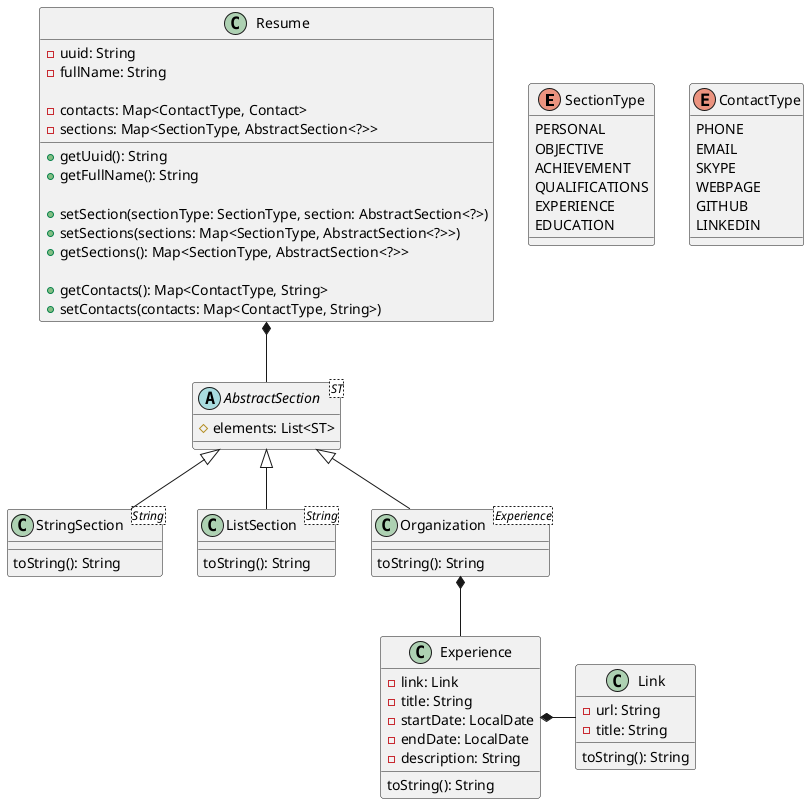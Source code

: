 @startuml

enum SectionType {
    PERSONAL
    OBJECTIVE
    ACHIEVEMENT
    QUALIFICATIONS
    EXPERIENCE
    EDUCATION
}

enum ContactType {
    PHONE
    EMAIL
    SKYPE
    WEBPAGE
    GITHUB
    LINKEDIN
}

class Resume {
    - uuid: String
    - fullName: String

    - contacts: Map<ContactType, Contact>
    - sections: Map<SectionType, AbstractSection<?>>

    + getUuid(): String
    + getFullName(): String

    + setSection(sectionType: SectionType, section: AbstractSection<?>)
    + setSections(sections: Map<SectionType, AbstractSection<?>>)
    + getSections(): Map<SectionType, AbstractSection<?>>

    + getContacts(): Map<ContactType, String>
    + setContacts(contacts: Map<ContactType, String>)
}

abstract class AbstractSection<ST> {
    #elements: List<ST>
}

class StringSection<String> extends AbstractSection {
    toString(): String
}

class ListSection<String> extends AbstractSection {
    toString(): String
}

together {
    class Link {
        - url: String
        - title: String

        toString(): String
    }

    class Experience {
        - link: Link
        - title: String
        - startDate: LocalDate
        - endDate: LocalDate
        - description: String

        toString(): String
    }
}

class Organization<Experience> extends AbstractSection {
    toString(): String
}

Resume *-- AbstractSection
Organization *-- Experience
Experience *- Link

@enduml